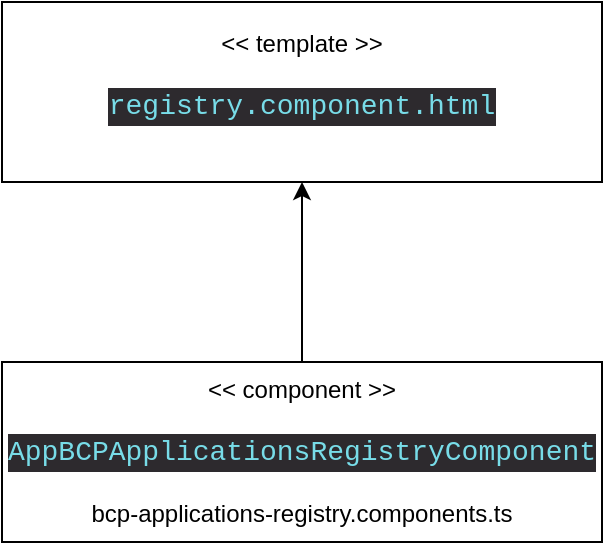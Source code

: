 <mxfile version="20.5.1" type="github">
  <diagram id="WNYNXLuQhr5H1WM_juKS" name="Страница 1">
    <mxGraphModel dx="673" dy="806" grid="1" gridSize="10" guides="1" tooltips="1" connect="1" arrows="1" fold="1" page="1" pageScale="1" pageWidth="827" pageHeight="1169" math="0" shadow="0">
      <root>
        <mxCell id="0" />
        <mxCell id="1" parent="0" />
        <mxCell id="FiCnPz2NSFqeGe_ML8CB-3" style="rounded=0;orthogonalLoop=1;jettySize=auto;html=1;exitX=0.5;exitY=0;exitDx=0;exitDy=0;" edge="1" parent="1" source="FiCnPz2NSFqeGe_ML8CB-1" target="FiCnPz2NSFqeGe_ML8CB-2">
          <mxGeometry relative="1" as="geometry" />
        </mxCell>
        <mxCell id="FiCnPz2NSFqeGe_ML8CB-1" value="&amp;lt;&amp;lt; component &amp;gt;&amp;gt;&lt;br&gt;&lt;br&gt;&lt;div style=&quot;color: rgb(252, 252, 250); background-color: rgb(45, 42, 46); font-family: Consolas, &amp;quot;Courier New&amp;quot;, monospace; font-size: 14px; line-height: 19px;&quot;&gt;&lt;span style=&quot;color: #78dce8;&quot;&gt;AppBCPApplicationsRegistryComponent&lt;/span&gt;&lt;/div&gt;&lt;br&gt;bcp-applications-registry.components.ts" style="rounded=0;whiteSpace=wrap;html=1;" vertex="1" parent="1">
          <mxGeometry x="80" y="380" width="300" height="90" as="geometry" />
        </mxCell>
        <mxCell id="FiCnPz2NSFqeGe_ML8CB-2" value="&amp;lt;&amp;lt; template &amp;gt;&amp;gt;&lt;br&gt;&lt;br&gt;&lt;div style=&quot;background-color: rgb(45, 42, 46); font-family: Consolas, &amp;quot;Courier New&amp;quot;, monospace; font-size: 14px; line-height: 19px;&quot;&gt;&lt;font color=&quot;#78dce8&quot;&gt;registry.component.html&lt;/font&gt;&lt;/div&gt;&lt;br&gt;" style="rounded=0;whiteSpace=wrap;html=1;" vertex="1" parent="1">
          <mxGeometry x="80" y="200" width="300" height="90" as="geometry" />
        </mxCell>
      </root>
    </mxGraphModel>
  </diagram>
</mxfile>
